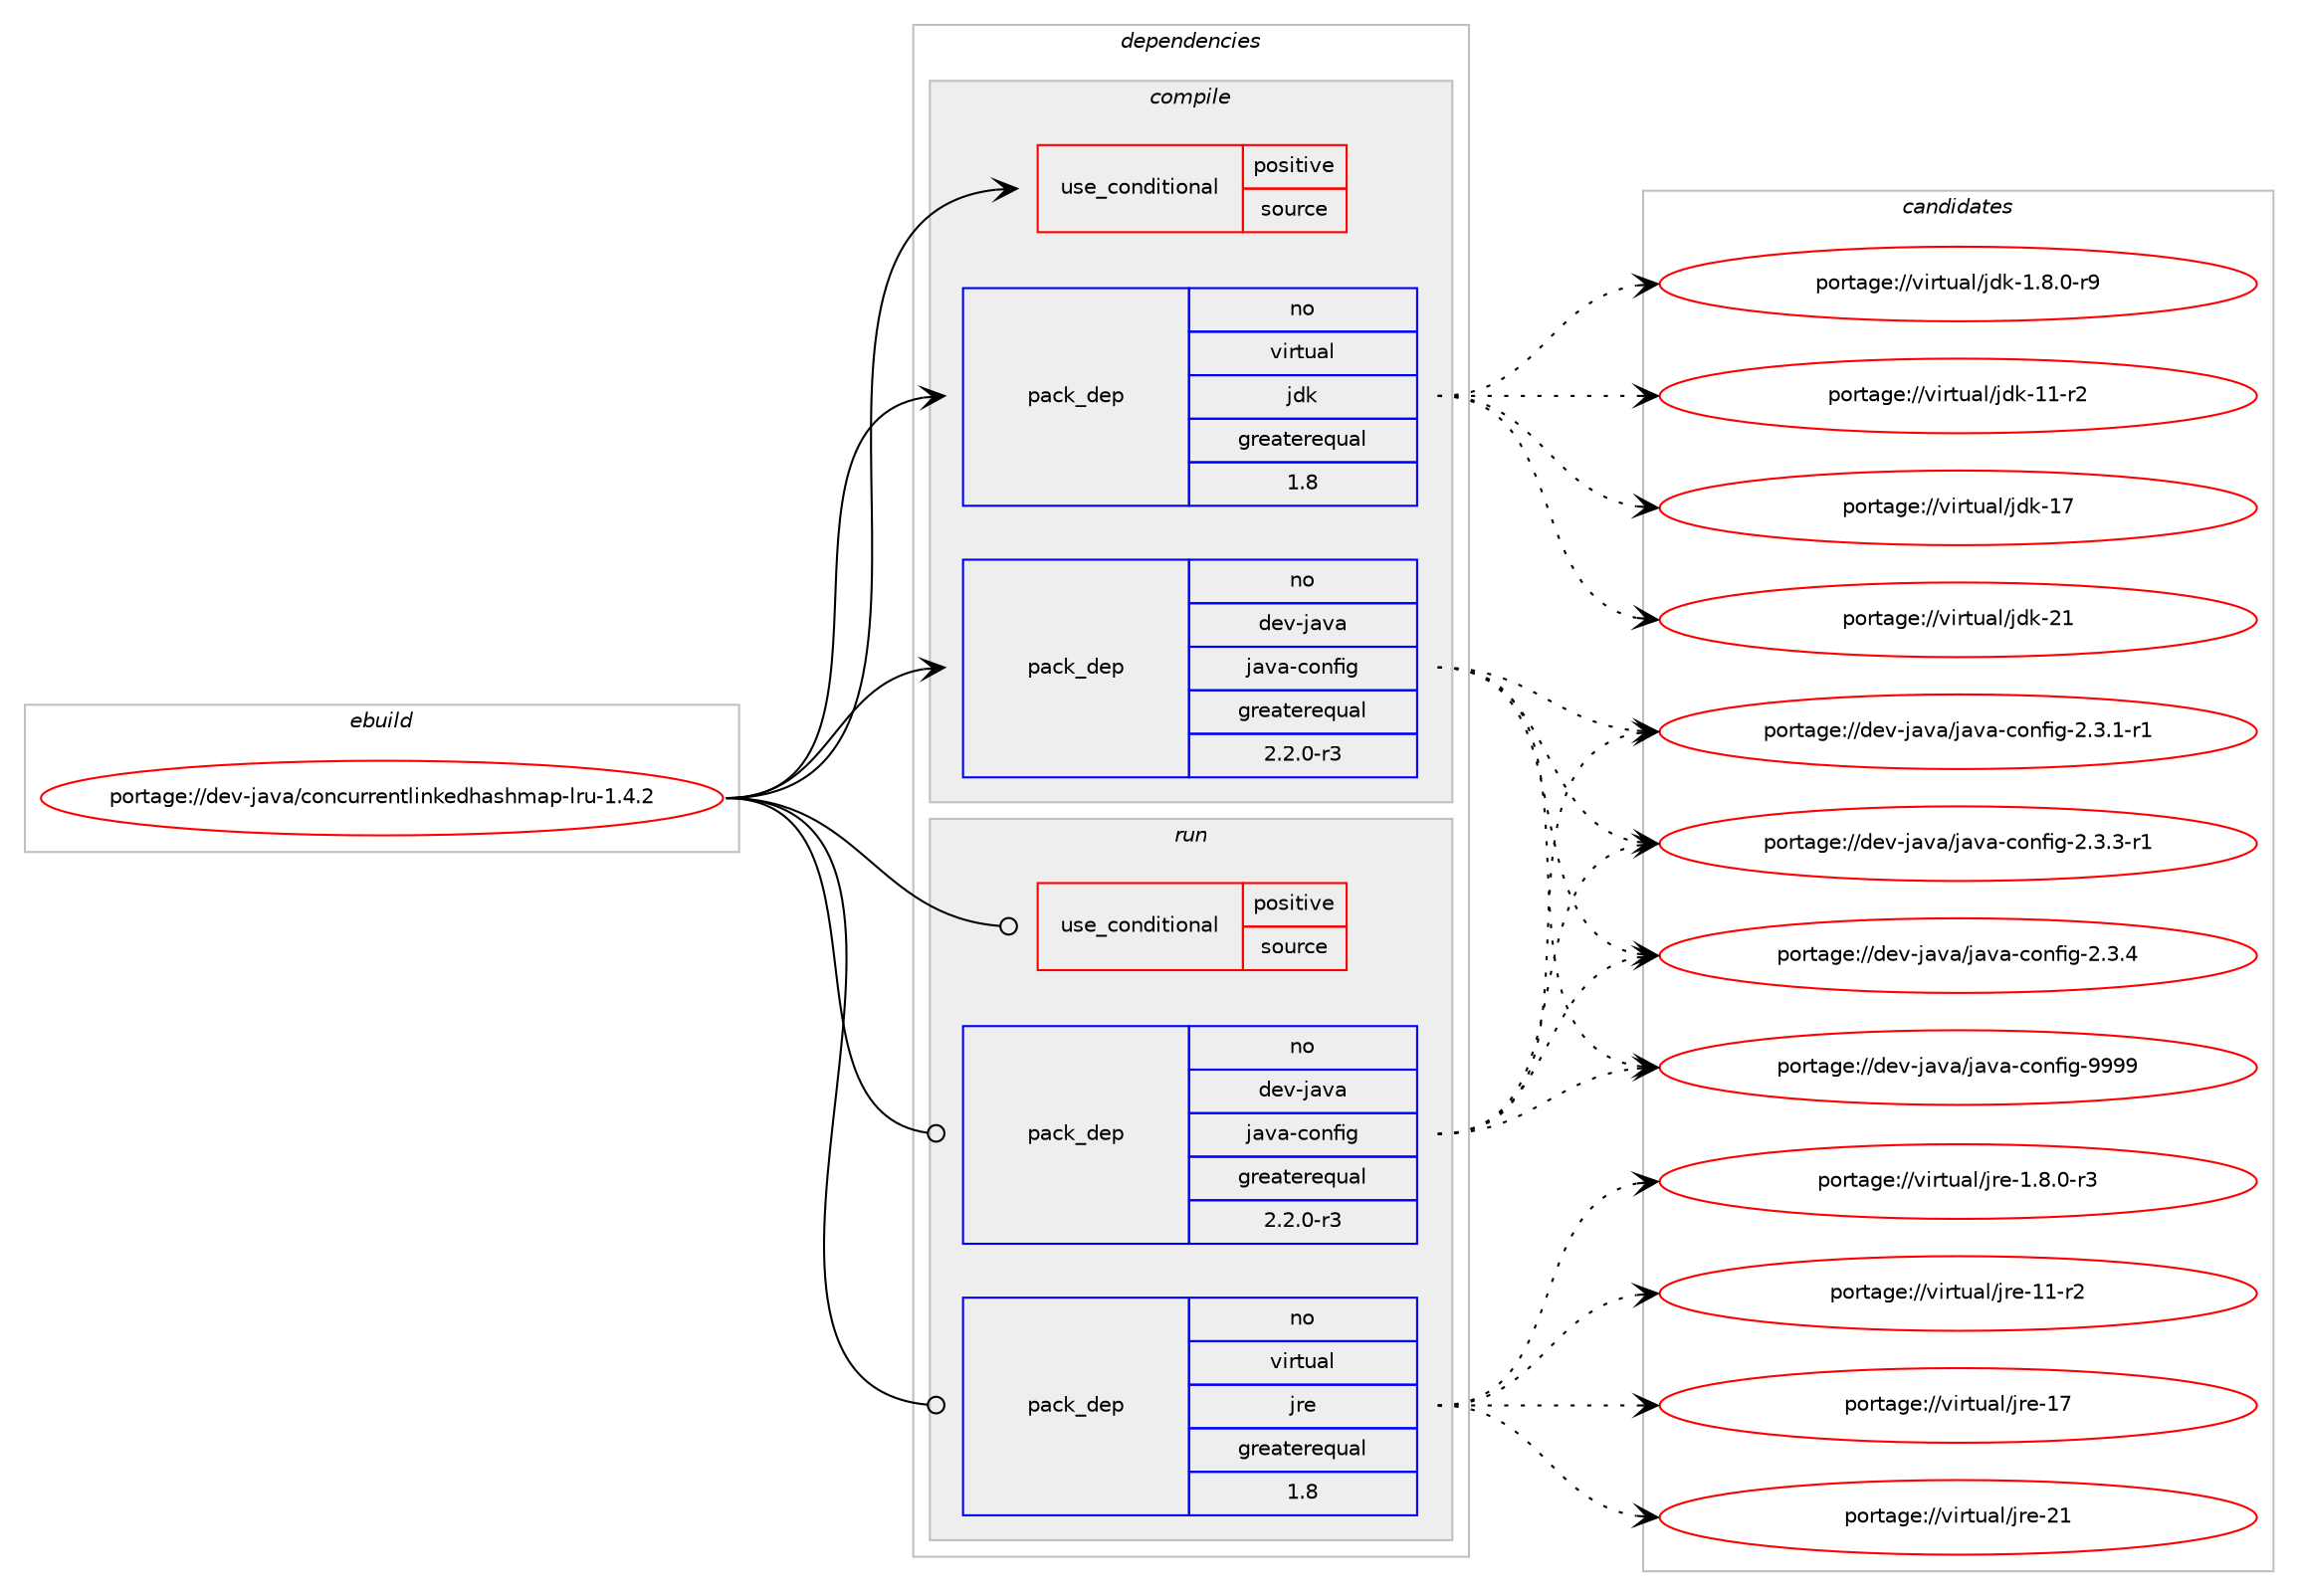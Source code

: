 digraph prolog {

# *************
# Graph options
# *************

newrank=true;
concentrate=true;
compound=true;
graph [rankdir=LR,fontname=Helvetica,fontsize=10,ranksep=1.5];#, ranksep=2.5, nodesep=0.2];
edge  [arrowhead=vee];
node  [fontname=Helvetica,fontsize=10];

# **********
# The ebuild
# **********

subgraph cluster_leftcol {
color=gray;
rank=same;
label=<<i>ebuild</i>>;
id [label="portage://dev-java/concurrentlinkedhashmap-lru-1.4.2", color=red, width=4, href="../dev-java/concurrentlinkedhashmap-lru-1.4.2.svg"];
}

# ****************
# The dependencies
# ****************

subgraph cluster_midcol {
color=gray;
label=<<i>dependencies</i>>;
subgraph cluster_compile {
fillcolor="#eeeeee";
style=filled;
label=<<i>compile</i>>;
subgraph cond21005 {
dependency47295 [label=<<TABLE BORDER="0" CELLBORDER="1" CELLSPACING="0" CELLPADDING="4"><TR><TD ROWSPAN="3" CELLPADDING="10">use_conditional</TD></TR><TR><TD>positive</TD></TR><TR><TD>source</TD></TR></TABLE>>, shape=none, color=red];
# *** BEGIN UNKNOWN DEPENDENCY TYPE (TODO) ***
# dependency47295 -> package_dependency(portage://dev-java/concurrentlinkedhashmap-lru-1.4.2,install,no,app-arch,zip,none,[,,],[],[])
# *** END UNKNOWN DEPENDENCY TYPE (TODO) ***

}
id:e -> dependency47295:w [weight=20,style="solid",arrowhead="vee"];
subgraph pack25266 {
dependency47296 [label=<<TABLE BORDER="0" CELLBORDER="1" CELLSPACING="0" CELLPADDING="4" WIDTH="220"><TR><TD ROWSPAN="6" CELLPADDING="30">pack_dep</TD></TR><TR><TD WIDTH="110">no</TD></TR><TR><TD>dev-java</TD></TR><TR><TD>java-config</TD></TR><TR><TD>greaterequal</TD></TR><TR><TD>2.2.0-r3</TD></TR></TABLE>>, shape=none, color=blue];
}
id:e -> dependency47296:w [weight=20,style="solid",arrowhead="vee"];
# *** BEGIN UNKNOWN DEPENDENCY TYPE (TODO) ***
# id -> package_dependency(portage://dev-java/concurrentlinkedhashmap-lru-1.4.2,install,no,dev-java,jsr305,none,[,,],[slot(0)],[])
# *** END UNKNOWN DEPENDENCY TYPE (TODO) ***

subgraph pack25267 {
dependency47297 [label=<<TABLE BORDER="0" CELLBORDER="1" CELLSPACING="0" CELLPADDING="4" WIDTH="220"><TR><TD ROWSPAN="6" CELLPADDING="30">pack_dep</TD></TR><TR><TD WIDTH="110">no</TD></TR><TR><TD>virtual</TD></TR><TR><TD>jdk</TD></TR><TR><TD>greaterequal</TD></TR><TR><TD>1.8</TD></TR></TABLE>>, shape=none, color=blue];
}
id:e -> dependency47297:w [weight=20,style="solid",arrowhead="vee"];
}
subgraph cluster_compileandrun {
fillcolor="#eeeeee";
style=filled;
label=<<i>compile and run</i>>;
}
subgraph cluster_run {
fillcolor="#eeeeee";
style=filled;
label=<<i>run</i>>;
subgraph cond21006 {
dependency47298 [label=<<TABLE BORDER="0" CELLBORDER="1" CELLSPACING="0" CELLPADDING="4"><TR><TD ROWSPAN="3" CELLPADDING="10">use_conditional</TD></TR><TR><TD>positive</TD></TR><TR><TD>source</TD></TR></TABLE>>, shape=none, color=red];
# *** BEGIN UNKNOWN DEPENDENCY TYPE (TODO) ***
# dependency47298 -> package_dependency(portage://dev-java/concurrentlinkedhashmap-lru-1.4.2,run,no,app-arch,zip,none,[,,],[],[])
# *** END UNKNOWN DEPENDENCY TYPE (TODO) ***

}
id:e -> dependency47298:w [weight=20,style="solid",arrowhead="odot"];
subgraph pack25268 {
dependency47299 [label=<<TABLE BORDER="0" CELLBORDER="1" CELLSPACING="0" CELLPADDING="4" WIDTH="220"><TR><TD ROWSPAN="6" CELLPADDING="30">pack_dep</TD></TR><TR><TD WIDTH="110">no</TD></TR><TR><TD>dev-java</TD></TR><TR><TD>java-config</TD></TR><TR><TD>greaterequal</TD></TR><TR><TD>2.2.0-r3</TD></TR></TABLE>>, shape=none, color=blue];
}
id:e -> dependency47299:w [weight=20,style="solid",arrowhead="odot"];
# *** BEGIN UNKNOWN DEPENDENCY TYPE (TODO) ***
# id -> package_dependency(portage://dev-java/concurrentlinkedhashmap-lru-1.4.2,run,no,dev-java,jsr305,none,[,,],[slot(0)],[])
# *** END UNKNOWN DEPENDENCY TYPE (TODO) ***

subgraph pack25269 {
dependency47300 [label=<<TABLE BORDER="0" CELLBORDER="1" CELLSPACING="0" CELLPADDING="4" WIDTH="220"><TR><TD ROWSPAN="6" CELLPADDING="30">pack_dep</TD></TR><TR><TD WIDTH="110">no</TD></TR><TR><TD>virtual</TD></TR><TR><TD>jre</TD></TR><TR><TD>greaterequal</TD></TR><TR><TD>1.8</TD></TR></TABLE>>, shape=none, color=blue];
}
id:e -> dependency47300:w [weight=20,style="solid",arrowhead="odot"];
}
}

# **************
# The candidates
# **************

subgraph cluster_choices {
rank=same;
color=gray;
label=<<i>candidates</i>>;

subgraph choice25266 {
color=black;
nodesep=1;
choice10010111845106971189747106971189745991111101021051034550465146494511449 [label="portage://dev-java/java-config-2.3.1-r1", color=red, width=4,href="../dev-java/java-config-2.3.1-r1.svg"];
choice10010111845106971189747106971189745991111101021051034550465146514511449 [label="portage://dev-java/java-config-2.3.3-r1", color=red, width=4,href="../dev-java/java-config-2.3.3-r1.svg"];
choice1001011184510697118974710697118974599111110102105103455046514652 [label="portage://dev-java/java-config-2.3.4", color=red, width=4,href="../dev-java/java-config-2.3.4.svg"];
choice10010111845106971189747106971189745991111101021051034557575757 [label="portage://dev-java/java-config-9999", color=red, width=4,href="../dev-java/java-config-9999.svg"];
dependency47296:e -> choice10010111845106971189747106971189745991111101021051034550465146494511449:w [style=dotted,weight="100"];
dependency47296:e -> choice10010111845106971189747106971189745991111101021051034550465146514511449:w [style=dotted,weight="100"];
dependency47296:e -> choice1001011184510697118974710697118974599111110102105103455046514652:w [style=dotted,weight="100"];
dependency47296:e -> choice10010111845106971189747106971189745991111101021051034557575757:w [style=dotted,weight="100"];
}
subgraph choice25267 {
color=black;
nodesep=1;
choice11810511411611797108471061001074549465646484511457 [label="portage://virtual/jdk-1.8.0-r9", color=red, width=4,href="../virtual/jdk-1.8.0-r9.svg"];
choice11810511411611797108471061001074549494511450 [label="portage://virtual/jdk-11-r2", color=red, width=4,href="../virtual/jdk-11-r2.svg"];
choice1181051141161179710847106100107454955 [label="portage://virtual/jdk-17", color=red, width=4,href="../virtual/jdk-17.svg"];
choice1181051141161179710847106100107455049 [label="portage://virtual/jdk-21", color=red, width=4,href="../virtual/jdk-21.svg"];
dependency47297:e -> choice11810511411611797108471061001074549465646484511457:w [style=dotted,weight="100"];
dependency47297:e -> choice11810511411611797108471061001074549494511450:w [style=dotted,weight="100"];
dependency47297:e -> choice1181051141161179710847106100107454955:w [style=dotted,weight="100"];
dependency47297:e -> choice1181051141161179710847106100107455049:w [style=dotted,weight="100"];
}
subgraph choice25268 {
color=black;
nodesep=1;
choice10010111845106971189747106971189745991111101021051034550465146494511449 [label="portage://dev-java/java-config-2.3.1-r1", color=red, width=4,href="../dev-java/java-config-2.3.1-r1.svg"];
choice10010111845106971189747106971189745991111101021051034550465146514511449 [label="portage://dev-java/java-config-2.3.3-r1", color=red, width=4,href="../dev-java/java-config-2.3.3-r1.svg"];
choice1001011184510697118974710697118974599111110102105103455046514652 [label="portage://dev-java/java-config-2.3.4", color=red, width=4,href="../dev-java/java-config-2.3.4.svg"];
choice10010111845106971189747106971189745991111101021051034557575757 [label="portage://dev-java/java-config-9999", color=red, width=4,href="../dev-java/java-config-9999.svg"];
dependency47299:e -> choice10010111845106971189747106971189745991111101021051034550465146494511449:w [style=dotted,weight="100"];
dependency47299:e -> choice10010111845106971189747106971189745991111101021051034550465146514511449:w [style=dotted,weight="100"];
dependency47299:e -> choice1001011184510697118974710697118974599111110102105103455046514652:w [style=dotted,weight="100"];
dependency47299:e -> choice10010111845106971189747106971189745991111101021051034557575757:w [style=dotted,weight="100"];
}
subgraph choice25269 {
color=black;
nodesep=1;
choice11810511411611797108471061141014549465646484511451 [label="portage://virtual/jre-1.8.0-r3", color=red, width=4,href="../virtual/jre-1.8.0-r3.svg"];
choice11810511411611797108471061141014549494511450 [label="portage://virtual/jre-11-r2", color=red, width=4,href="../virtual/jre-11-r2.svg"];
choice1181051141161179710847106114101454955 [label="portage://virtual/jre-17", color=red, width=4,href="../virtual/jre-17.svg"];
choice1181051141161179710847106114101455049 [label="portage://virtual/jre-21", color=red, width=4,href="../virtual/jre-21.svg"];
dependency47300:e -> choice11810511411611797108471061141014549465646484511451:w [style=dotted,weight="100"];
dependency47300:e -> choice11810511411611797108471061141014549494511450:w [style=dotted,weight="100"];
dependency47300:e -> choice1181051141161179710847106114101454955:w [style=dotted,weight="100"];
dependency47300:e -> choice1181051141161179710847106114101455049:w [style=dotted,weight="100"];
}
}

}
